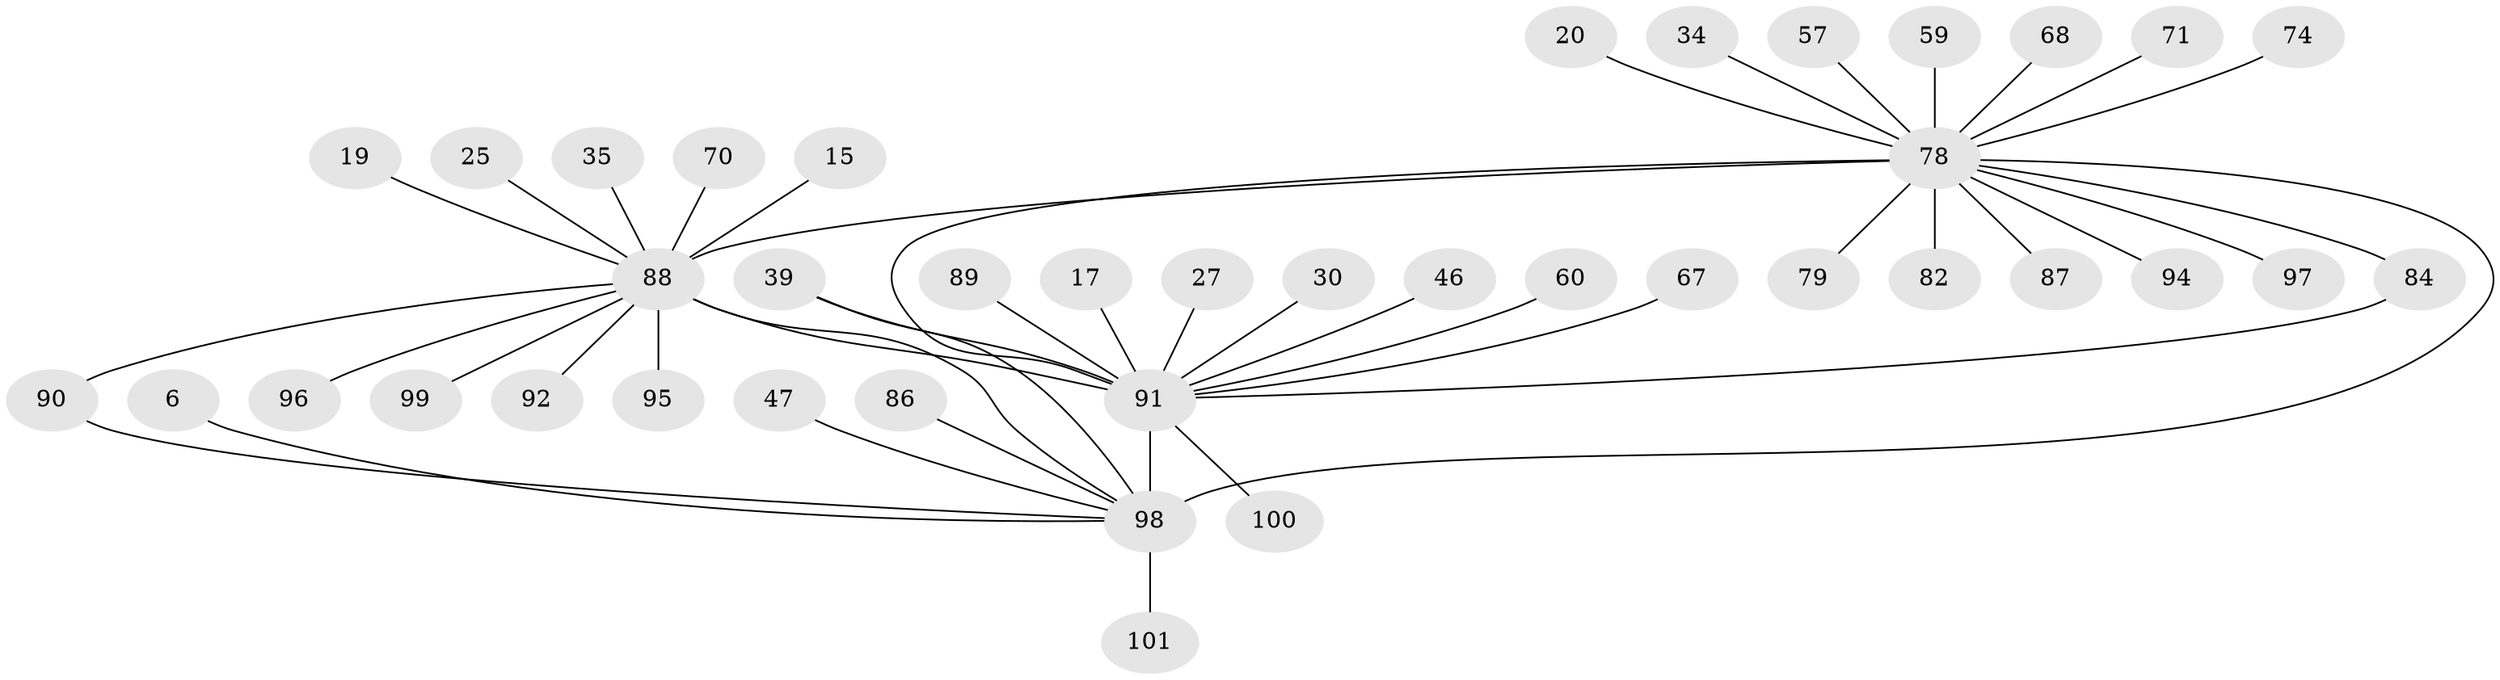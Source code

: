 // original degree distribution, {23: 0.009900990099009901, 2: 0.3069306930693069, 3: 0.09900990099009901, 37: 0.009900990099009901, 7: 0.019801980198019802, 4: 0.07920792079207921, 10: 0.019801980198019802, 1: 0.39603960396039606, 5: 0.019801980198019802, 6: 0.039603960396039604}
// Generated by graph-tools (version 1.1) at 2025/51/03/04/25 21:51:16]
// undirected, 40 vertices, 45 edges
graph export_dot {
graph [start="1"]
  node [color=gray90,style=filled];
  6;
  15;
  17;
  19;
  20;
  25;
  27;
  30;
  34;
  35 [super="+26"];
  39 [super="+22"];
  46 [super="+16"];
  47;
  57;
  59;
  60;
  67 [super="+58"];
  68 [super="+51"];
  70;
  71;
  74;
  78 [super="+33+62+55"];
  79 [super="+40"];
  82;
  84 [super="+7+77"];
  86;
  87;
  88 [super="+37+53+65+64"];
  89;
  90;
  91 [super="+32+44+75+76"];
  92;
  94 [super="+29"];
  95;
  96;
  97 [super="+81+93"];
  98 [super="+42+69+83+85"];
  99;
  100 [super="+3+28"];
  101;
  6 -- 98 [weight=2];
  15 -- 88;
  17 -- 91;
  19 -- 88;
  20 -- 78;
  25 -- 88;
  27 -- 91;
  30 -- 91;
  34 -- 78;
  35 -- 88;
  39 -- 98 [weight=2];
  39 -- 91;
  46 -- 91;
  47 -- 98;
  57 -- 78;
  59 -- 78;
  60 -- 91;
  67 -- 91 [weight=2];
  68 -- 78;
  70 -- 88 [weight=2];
  71 -- 78;
  74 -- 78;
  78 -- 88 [weight=9];
  78 -- 79;
  78 -- 82;
  78 -- 84;
  78 -- 87;
  78 -- 91 [weight=4];
  78 -- 94;
  78 -- 97 [weight=2];
  78 -- 98 [weight=9];
  84 -- 91;
  86 -- 98;
  88 -- 90;
  88 -- 91 [weight=11];
  88 -- 92;
  88 -- 95;
  88 -- 96 [weight=2];
  88 -- 99;
  88 -- 98;
  89 -- 91;
  90 -- 98;
  91 -- 100;
  91 -- 98;
  98 -- 101;
}

